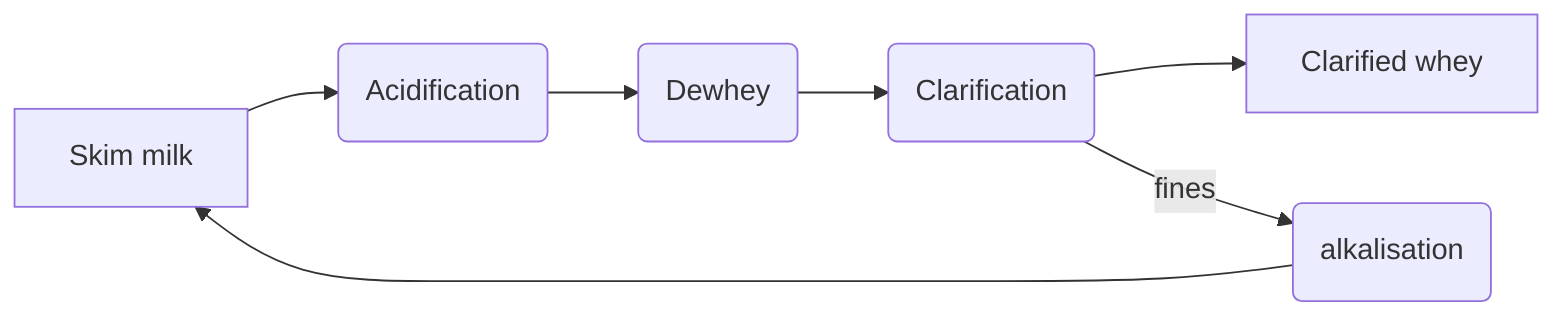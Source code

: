 flowchart LR

A[|borders:n|Skim milk] --> B(Acidification)
B --> C(Dewhey)
C --> D(Clarification)
D --> E[|borders:n|Clarified whey] 
D --"fines"-->F(alkalisation) 
F-->A
